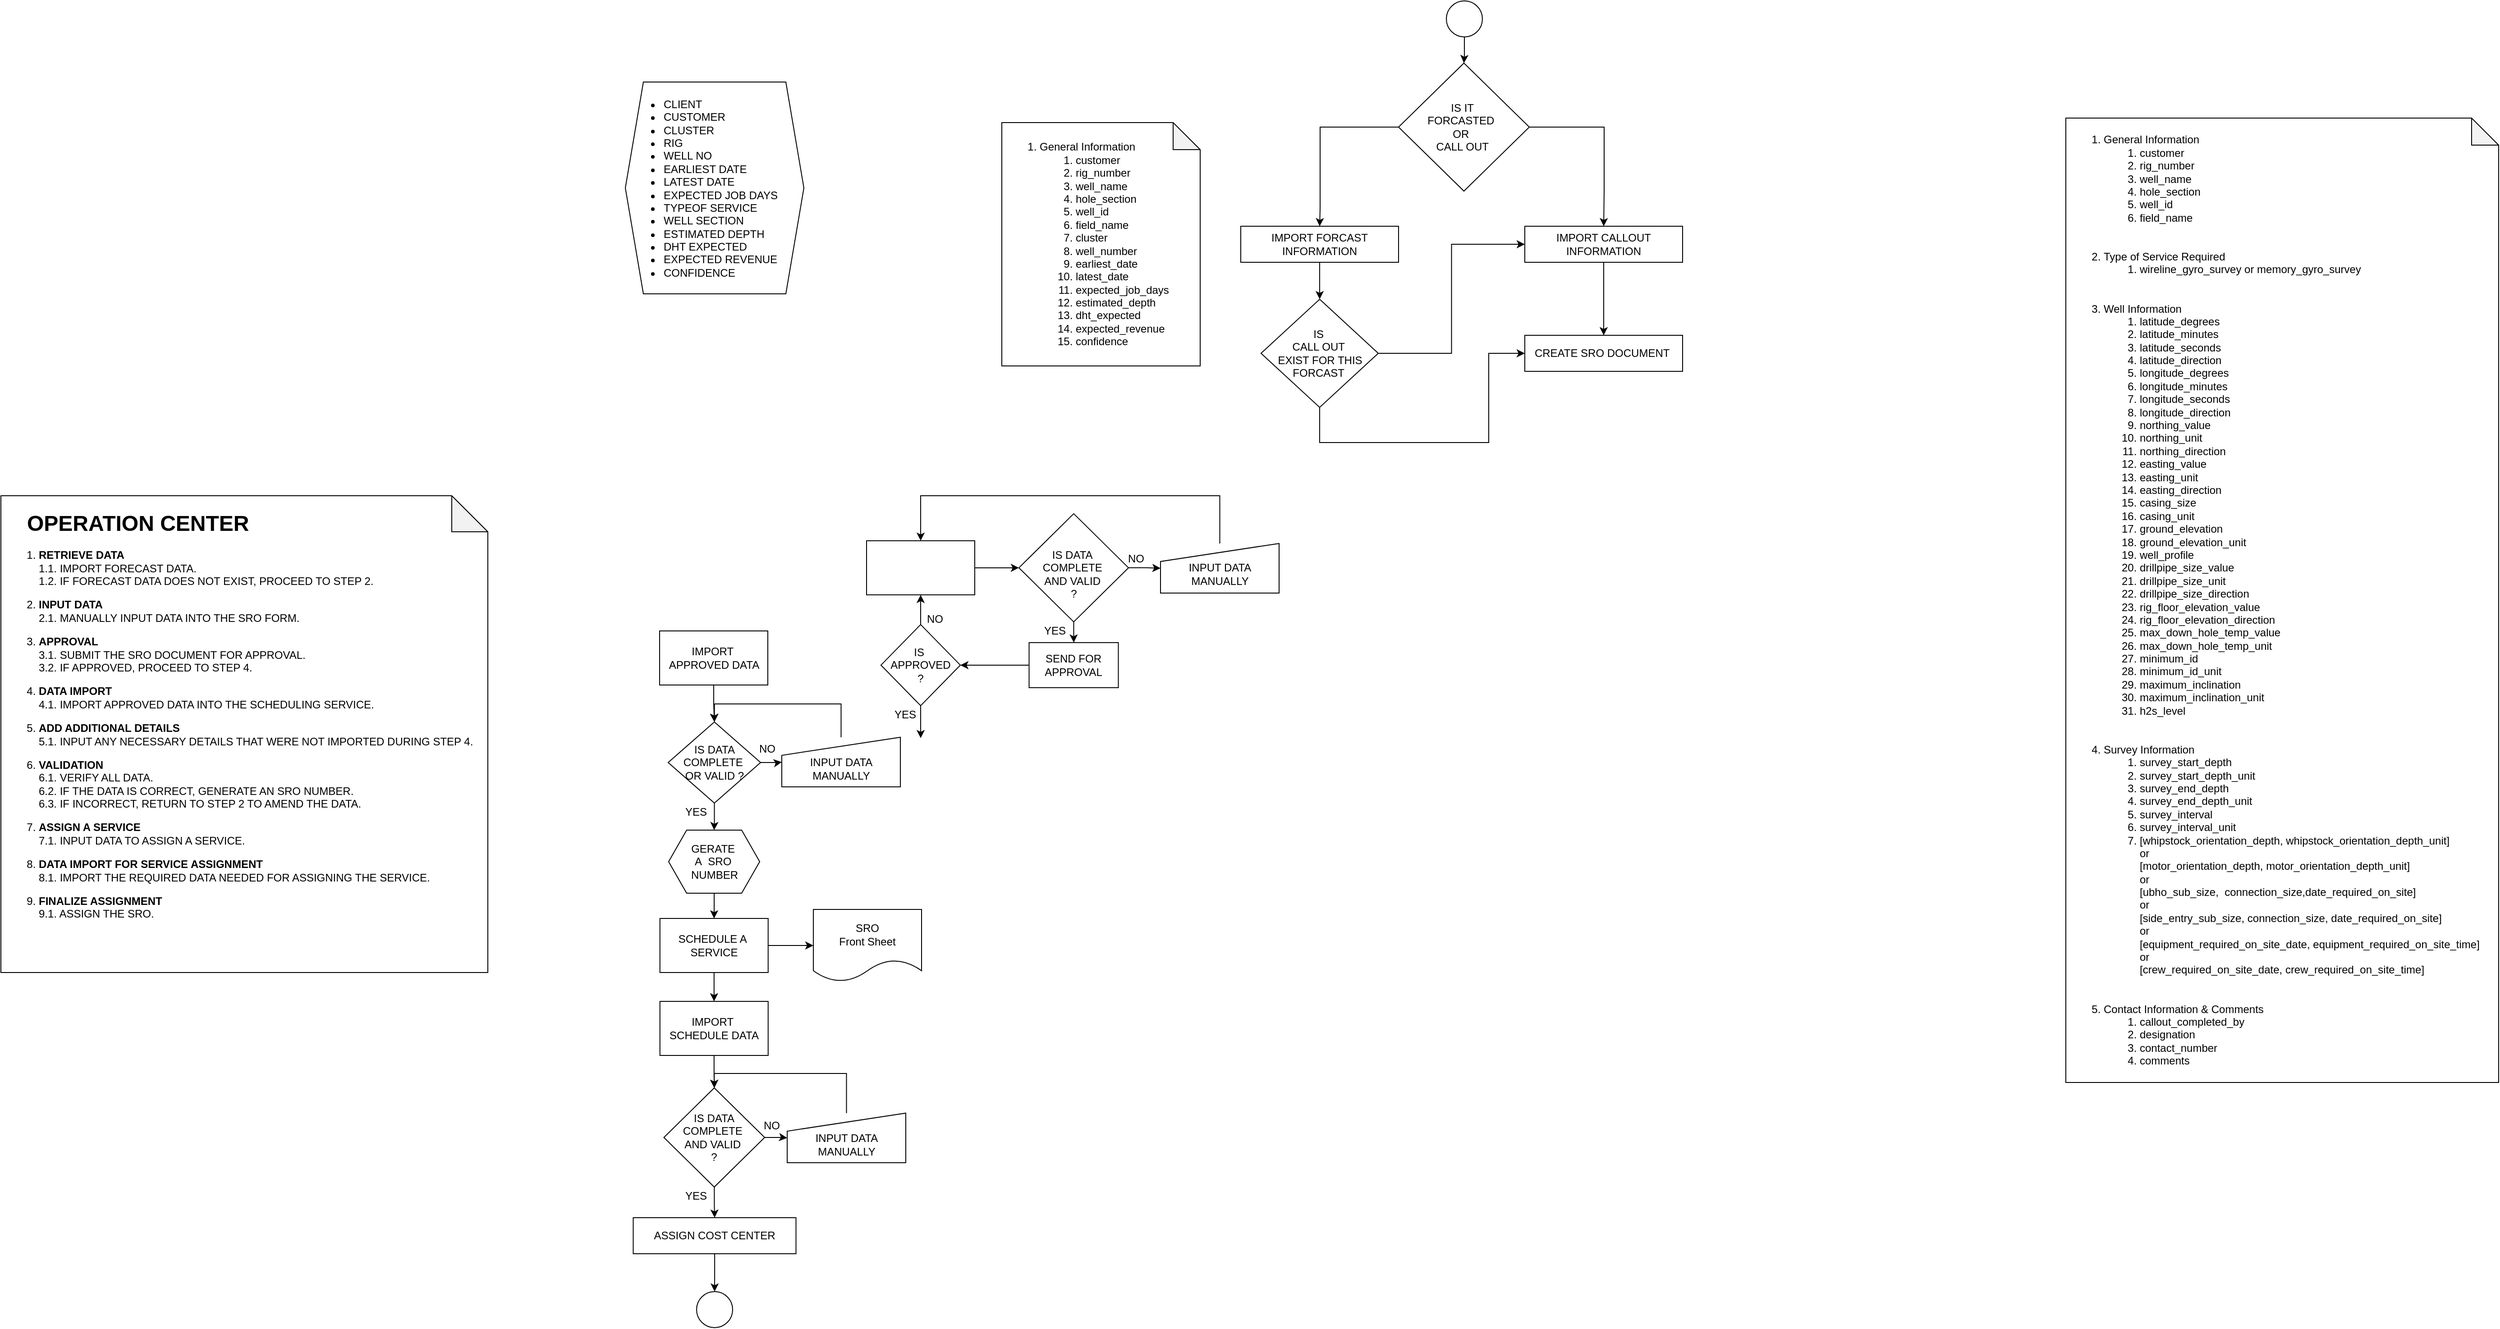 <mxfile version="26.0.2">
  <diagram name="Page-1" id="_dbiNvgFxBLvJ_iSfBZv">
    <mxGraphModel dx="-533" dy="60" grid="1" gridSize="10" guides="1" tooltips="1" connect="1" arrows="1" fold="1" page="1" pageScale="1" pageWidth="850" pageHeight="1100" math="0" shadow="0">
      <root>
        <mxCell id="0" />
        <mxCell id="1" parent="0" />
        <mxCell id="_S31PFsr-5n91dySAx23-71" value="" style="edgeStyle=orthogonalEdgeStyle;rounded=0;orthogonalLoop=1;jettySize=auto;html=1;" edge="1" parent="1" source="_S31PFsr-5n91dySAx23-7" target="_S31PFsr-5n91dySAx23-66">
          <mxGeometry relative="1" as="geometry" />
        </mxCell>
        <mxCell id="_S31PFsr-5n91dySAx23-7" value="IMPORT FORCAST INFORMATION" style="rounded=0;whiteSpace=wrap;html=1;gradientColor=default;gradientDirection=west;fillColor=none;" vertex="1" parent="1">
          <mxGeometry x="5015" y="2320" width="175" height="40" as="geometry" />
        </mxCell>
        <mxCell id="_S31PFsr-5n91dySAx23-8" value="" style="edgeStyle=orthogonalEdgeStyle;rounded=0;orthogonalLoop=1;jettySize=auto;html=1;" edge="1" parent="1" source="_S31PFsr-5n91dySAx23-9" target="_S31PFsr-5n91dySAx23-12">
          <mxGeometry relative="1" as="geometry" />
        </mxCell>
        <mxCell id="_S31PFsr-5n91dySAx23-9" value="" style="whiteSpace=wrap;html=1;fillColor=none;rounded=0;gradientColor=default;gradientDirection=west;" vertex="1" parent="1">
          <mxGeometry x="4600" y="2668.95" width="120" height="60" as="geometry" />
        </mxCell>
        <mxCell id="_S31PFsr-5n91dySAx23-10" value="" style="edgeStyle=orthogonalEdgeStyle;rounded=0;orthogonalLoop=1;jettySize=auto;html=1;" edge="1" parent="1" source="_S31PFsr-5n91dySAx23-12" target="_S31PFsr-5n91dySAx23-14">
          <mxGeometry relative="1" as="geometry" />
        </mxCell>
        <mxCell id="_S31PFsr-5n91dySAx23-11" value="" style="edgeStyle=orthogonalEdgeStyle;rounded=0;orthogonalLoop=1;jettySize=auto;html=1;" edge="1" parent="1" source="_S31PFsr-5n91dySAx23-12" target="_S31PFsr-5n91dySAx23-19">
          <mxGeometry relative="1" as="geometry" />
        </mxCell>
        <mxCell id="_S31PFsr-5n91dySAx23-12" value="&lt;div&gt;&lt;br&gt;&lt;/div&gt;IS DATA&amp;nbsp;&lt;div&gt;COMPLETE&amp;nbsp;&lt;div&gt;AND VALID&amp;nbsp;&lt;/div&gt;&lt;div&gt;?&lt;/div&gt;&lt;/div&gt;" style="rhombus;whiteSpace=wrap;html=1;fillColor=none;rounded=0;gradientColor=default;gradientDirection=west;" vertex="1" parent="1">
          <mxGeometry x="4769" y="2638.95" width="121.5" height="120" as="geometry" />
        </mxCell>
        <mxCell id="_S31PFsr-5n91dySAx23-13" style="edgeStyle=orthogonalEdgeStyle;rounded=0;orthogonalLoop=1;jettySize=auto;html=1;entryX=0.5;entryY=0;entryDx=0;entryDy=0;" edge="1" parent="1" source="_S31PFsr-5n91dySAx23-14" target="_S31PFsr-5n91dySAx23-9">
          <mxGeometry relative="1" as="geometry">
            <Array as="points">
              <mxPoint x="4991.5" y="2618.95" />
              <mxPoint x="4660.5" y="2618.95" />
            </Array>
          </mxGeometry>
        </mxCell>
        <mxCell id="_S31PFsr-5n91dySAx23-14" value="&lt;div&gt;&lt;br&gt;&lt;/div&gt;INPUT DATA MANUALLY" style="shape=manualInput;whiteSpace=wrap;html=1;size=20;" vertex="1" parent="1">
          <mxGeometry x="4926" y="2671.95" width="131.5" height="55" as="geometry" />
        </mxCell>
        <mxCell id="_S31PFsr-5n91dySAx23-15" value="" style="edgeStyle=orthogonalEdgeStyle;rounded=0;orthogonalLoop=1;jettySize=auto;html=1;" edge="1" parent="1" source="_S31PFsr-5n91dySAx23-17">
          <mxGeometry relative="1" as="geometry">
            <mxPoint x="4660.024" y="2887.95" as="targetPoint" />
          </mxGeometry>
        </mxCell>
        <mxCell id="_S31PFsr-5n91dySAx23-16" style="edgeStyle=orthogonalEdgeStyle;rounded=0;orthogonalLoop=1;jettySize=auto;html=1;entryX=0.5;entryY=1;entryDx=0;entryDy=0;" edge="1" parent="1" source="_S31PFsr-5n91dySAx23-17" target="_S31PFsr-5n91dySAx23-9">
          <mxGeometry relative="1" as="geometry" />
        </mxCell>
        <mxCell id="_S31PFsr-5n91dySAx23-17" value="IS&amp;nbsp;&lt;div&gt;APPROVED&lt;/div&gt;&lt;div&gt;?&lt;/div&gt;" style="rhombus;whiteSpace=wrap;html=1;" vertex="1" parent="1">
          <mxGeometry x="4616" y="2761.95" width="88" height="90" as="geometry" />
        </mxCell>
        <mxCell id="_S31PFsr-5n91dySAx23-18" value="" style="edgeStyle=orthogonalEdgeStyle;rounded=0;orthogonalLoop=1;jettySize=auto;html=1;" edge="1" parent="1" source="_S31PFsr-5n91dySAx23-19" target="_S31PFsr-5n91dySAx23-17">
          <mxGeometry relative="1" as="geometry" />
        </mxCell>
        <mxCell id="_S31PFsr-5n91dySAx23-19" value="SEND FOR APPROVAL" style="whiteSpace=wrap;html=1;fillColor=none;rounded=0;gradientColor=default;gradientDirection=west;" vertex="1" parent="1">
          <mxGeometry x="4780.25" y="2781.95" width="99" height="50" as="geometry" />
        </mxCell>
        <mxCell id="_S31PFsr-5n91dySAx23-20" value="" style="edgeStyle=orthogonalEdgeStyle;rounded=0;orthogonalLoop=1;jettySize=auto;html=1;" edge="1" parent="1" source="_S31PFsr-5n91dySAx23-21" target="_S31PFsr-5n91dySAx23-30">
          <mxGeometry relative="1" as="geometry" />
        </mxCell>
        <mxCell id="_S31PFsr-5n91dySAx23-21" value="IMPORT&amp;nbsp;&lt;div&gt;APPROVED DATA&lt;/div&gt;" style="whiteSpace=wrap;html=1;" vertex="1" parent="1">
          <mxGeometry x="4370.5" y="2769" width="120" height="60" as="geometry" />
        </mxCell>
        <mxCell id="_S31PFsr-5n91dySAx23-22" value="NO" style="text;html=1;align=center;verticalAlign=middle;whiteSpace=wrap;rounded=0;" vertex="1" parent="1">
          <mxGeometry x="4879.25" y="2678.95" width="40" height="20" as="geometry" />
        </mxCell>
        <mxCell id="_S31PFsr-5n91dySAx23-23" value="YES" style="text;html=1;align=center;verticalAlign=middle;whiteSpace=wrap;rounded=0;" vertex="1" parent="1">
          <mxGeometry x="4789" y="2758.95" width="40" height="20" as="geometry" />
        </mxCell>
        <mxCell id="_S31PFsr-5n91dySAx23-24" value="YES" style="text;html=1;align=center;verticalAlign=middle;whiteSpace=wrap;rounded=0;" vertex="1" parent="1">
          <mxGeometry x="4623" y="2851.95" width="40" height="20" as="geometry" />
        </mxCell>
        <mxCell id="_S31PFsr-5n91dySAx23-25" value="" style="edgeStyle=orthogonalEdgeStyle;rounded=0;orthogonalLoop=1;jettySize=auto;html=1;" edge="1" parent="1" source="_S31PFsr-5n91dySAx23-27" target="_S31PFsr-5n91dySAx23-38">
          <mxGeometry relative="1" as="geometry" />
        </mxCell>
        <mxCell id="_S31PFsr-5n91dySAx23-26" value="" style="edgeStyle=orthogonalEdgeStyle;rounded=0;orthogonalLoop=1;jettySize=auto;html=1;" edge="1" parent="1" source="_S31PFsr-5n91dySAx23-27" target="_S31PFsr-5n91dySAx23-53">
          <mxGeometry relative="1" as="geometry" />
        </mxCell>
        <mxCell id="_S31PFsr-5n91dySAx23-27" value="SCHEDULE A&amp;nbsp; SERVICE" style="whiteSpace=wrap;html=1;fillColor=none;rounded=0;gradientColor=default;gradientDirection=west;" vertex="1" parent="1">
          <mxGeometry x="4370.87" y="3088" width="120" height="60" as="geometry" />
        </mxCell>
        <mxCell id="_S31PFsr-5n91dySAx23-28" value="" style="edgeStyle=orthogonalEdgeStyle;rounded=0;orthogonalLoop=1;jettySize=auto;html=1;" edge="1" parent="1" source="_S31PFsr-5n91dySAx23-30" target="_S31PFsr-5n91dySAx23-32">
          <mxGeometry relative="1" as="geometry" />
        </mxCell>
        <mxCell id="_S31PFsr-5n91dySAx23-29" value="" style="edgeStyle=orthogonalEdgeStyle;rounded=0;orthogonalLoop=1;jettySize=auto;html=1;entryX=0.5;entryY=0;entryDx=0;entryDy=0;" edge="1" parent="1" source="_S31PFsr-5n91dySAx23-30" target="_S31PFsr-5n91dySAx23-36">
          <mxGeometry relative="1" as="geometry" />
        </mxCell>
        <mxCell id="_S31PFsr-5n91dySAx23-30" value="IS DATA COMPLETE&amp;nbsp;&lt;div&gt;OR VALID ?&lt;/div&gt;" style="rhombus;whiteSpace=wrap;html=1;fillColor=none;rounded=0;gradientColor=default;gradientDirection=west;" vertex="1" parent="1">
          <mxGeometry x="4380" y="2870" width="102.5" height="90" as="geometry" />
        </mxCell>
        <mxCell id="_S31PFsr-5n91dySAx23-31" style="edgeStyle=orthogonalEdgeStyle;rounded=0;orthogonalLoop=1;jettySize=auto;html=1;entryX=0.5;entryY=0;entryDx=0;entryDy=0;" edge="1" parent="1" source="_S31PFsr-5n91dySAx23-32" target="_S31PFsr-5n91dySAx23-30">
          <mxGeometry relative="1" as="geometry">
            <Array as="points">
              <mxPoint x="4572" y="2850" />
              <mxPoint x="4431" y="2850" />
            </Array>
          </mxGeometry>
        </mxCell>
        <mxCell id="_S31PFsr-5n91dySAx23-32" value="&lt;div&gt;&lt;br&gt;&lt;/div&gt;INPUT DATA MANUALLY" style="shape=manualInput;whiteSpace=wrap;html=1;size=20;" vertex="1" parent="1">
          <mxGeometry x="4506" y="2887" width="131.5" height="55" as="geometry" />
        </mxCell>
        <mxCell id="_S31PFsr-5n91dySAx23-33" value="YES" style="text;html=1;align=center;verticalAlign=middle;whiteSpace=wrap;rounded=0;" vertex="1" parent="1">
          <mxGeometry x="4390.5" y="2960" width="40" height="20" as="geometry" />
        </mxCell>
        <mxCell id="_S31PFsr-5n91dySAx23-34" value="NO" style="text;html=1;align=center;verticalAlign=middle;whiteSpace=wrap;rounded=0;" vertex="1" parent="1">
          <mxGeometry x="4469.5" y="2890" width="40" height="20" as="geometry" />
        </mxCell>
        <mxCell id="_S31PFsr-5n91dySAx23-35" value="" style="edgeStyle=orthogonalEdgeStyle;rounded=0;orthogonalLoop=1;jettySize=auto;html=1;" edge="1" parent="1" source="_S31PFsr-5n91dySAx23-36" target="_S31PFsr-5n91dySAx23-27">
          <mxGeometry relative="1" as="geometry" />
        </mxCell>
        <mxCell id="_S31PFsr-5n91dySAx23-36" value="GERATE&amp;nbsp;&lt;div&gt;A&amp;nbsp;&amp;nbsp;&lt;span style=&quot;background-color: transparent; color: light-dark(rgb(0, 0, 0), rgb(255, 255, 255));&quot;&gt;SRO&amp;nbsp;&lt;/span&gt;&lt;/div&gt;&lt;div&gt;&lt;span style=&quot;background-color: transparent; color: light-dark(rgb(0, 0, 0), rgb(255, 255, 255));&quot;&gt;NUMBER&lt;/span&gt;&lt;/div&gt;" style="shape=hexagon;perimeter=hexagonPerimeter2;whiteSpace=wrap;html=1;fixedSize=1;" vertex="1" parent="1">
          <mxGeometry x="4380.5" y="2990" width="101" height="70" as="geometry" />
        </mxCell>
        <mxCell id="_S31PFsr-5n91dySAx23-37" value="" style="edgeStyle=orthogonalEdgeStyle;rounded=0;orthogonalLoop=1;jettySize=auto;html=1;" edge="1" parent="1" source="_S31PFsr-5n91dySAx23-38" target="_S31PFsr-5n91dySAx23-41">
          <mxGeometry relative="1" as="geometry" />
        </mxCell>
        <mxCell id="_S31PFsr-5n91dySAx23-38" value="IMPORT&amp;nbsp;&lt;br&gt;&lt;div&gt;&lt;span style=&quot;background-color: transparent; color: light-dark(rgb(0, 0, 0), rgb(255, 255, 255));&quot;&gt;SCHEDULE&lt;/span&gt;&amp;nbsp;DATA&lt;/div&gt;" style="whiteSpace=wrap;html=1;" vertex="1" parent="1">
          <mxGeometry x="4370.87" y="3180" width="120" height="60" as="geometry" />
        </mxCell>
        <mxCell id="_S31PFsr-5n91dySAx23-39" value="" style="edgeStyle=orthogonalEdgeStyle;rounded=0;orthogonalLoop=1;jettySize=auto;html=1;" edge="1" parent="1" source="_S31PFsr-5n91dySAx23-41" target="_S31PFsr-5n91dySAx23-43">
          <mxGeometry relative="1" as="geometry" />
        </mxCell>
        <mxCell id="_S31PFsr-5n91dySAx23-40" value="" style="edgeStyle=orthogonalEdgeStyle;rounded=0;orthogonalLoop=1;jettySize=auto;html=1;" edge="1" parent="1" source="_S31PFsr-5n91dySAx23-41" target="_S31PFsr-5n91dySAx23-47">
          <mxGeometry relative="1" as="geometry" />
        </mxCell>
        <mxCell id="_S31PFsr-5n91dySAx23-41" value="IS DATA COMPLETE&amp;nbsp;&lt;div&gt;AND VALID&amp;nbsp;&lt;/div&gt;&lt;div&gt;?&lt;/div&gt;" style="rhombus;whiteSpace=wrap;html=1;fillColor=none;rounded=0;gradientColor=default;gradientDirection=west;" vertex="1" parent="1">
          <mxGeometry x="4375.25" y="3276" width="111.75" height="110" as="geometry" />
        </mxCell>
        <mxCell id="_S31PFsr-5n91dySAx23-42" style="edgeStyle=orthogonalEdgeStyle;rounded=0;orthogonalLoop=1;jettySize=auto;html=1;entryX=0.5;entryY=0;entryDx=0;entryDy=0;" edge="1" parent="1" source="_S31PFsr-5n91dySAx23-43" target="_S31PFsr-5n91dySAx23-41">
          <mxGeometry relative="1" as="geometry">
            <Array as="points">
              <mxPoint x="4578" y="3260" />
              <mxPoint x="4431" y="3260" />
            </Array>
          </mxGeometry>
        </mxCell>
        <mxCell id="_S31PFsr-5n91dySAx23-43" value="&lt;div&gt;&lt;br&gt;&lt;/div&gt;INPUT DATA MANUALLY" style="shape=manualInput;whiteSpace=wrap;html=1;size=20;" vertex="1" parent="1">
          <mxGeometry x="4512" y="3304" width="131.5" height="55" as="geometry" />
        </mxCell>
        <mxCell id="_S31PFsr-5n91dySAx23-44" value="YES" style="text;html=1;align=center;verticalAlign=middle;whiteSpace=wrap;rounded=0;" vertex="1" parent="1">
          <mxGeometry x="4390.5" y="3386" width="40" height="20" as="geometry" />
        </mxCell>
        <mxCell id="_S31PFsr-5n91dySAx23-45" value="NO" style="text;html=1;align=center;verticalAlign=middle;whiteSpace=wrap;rounded=0;" vertex="1" parent="1">
          <mxGeometry x="4475.25" y="3307.5" width="40" height="20" as="geometry" />
        </mxCell>
        <mxCell id="_S31PFsr-5n91dySAx23-46" value="" style="edgeStyle=orthogonalEdgeStyle;rounded=0;orthogonalLoop=1;jettySize=auto;html=1;" edge="1" parent="1" source="_S31PFsr-5n91dySAx23-47" target="_S31PFsr-5n91dySAx23-52">
          <mxGeometry relative="1" as="geometry" />
        </mxCell>
        <mxCell id="_S31PFsr-5n91dySAx23-47" value="ASSIGN COST CENTER" style="whiteSpace=wrap;html=1;fillColor=none;rounded=0;gradientColor=default;gradientDirection=west;" vertex="1" parent="1">
          <mxGeometry x="4341.25" y="3420" width="180.5" height="40" as="geometry" />
        </mxCell>
        <mxCell id="_S31PFsr-5n91dySAx23-48" value="NO" style="text;html=1;align=center;verticalAlign=middle;whiteSpace=wrap;rounded=0;" vertex="1" parent="1">
          <mxGeometry x="4656" y="2745.95" width="40" height="20" as="geometry" />
        </mxCell>
        <mxCell id="_S31PFsr-5n91dySAx23-49" value="" style="group" vertex="1" connectable="0" parent="1">
          <mxGeometry x="3640" y="2619" width="540" height="529" as="geometry" />
        </mxCell>
        <mxCell id="_S31PFsr-5n91dySAx23-50" value="&lt;ol&gt;&lt;li&gt;&lt;div style=&quot;background-color: transparent; color: light-dark(rgb(0, 0, 0), rgb(255, 255, 255)); display: inline !important;&quot;&gt;&lt;span style=&quot;background-color: transparent; color: light-dark(rgb(0, 0, 0), rgb(255, 255, 255));&quot;&gt;&lt;b&gt;RETRIEVE DATA&lt;br&gt;&lt;/b&gt;&lt;/span&gt;&lt;/div&gt;1.1. IMPORT FORECAST DATA.&lt;br&gt;&lt;span style=&quot;background-color: transparent; color: light-dark(rgb(0, 0, 0), rgb(255, 255, 255));&quot;&gt;1.2. IF FORECAST DATA DOES NOT EXIST, PROCEED TO STEP 2.&lt;/span&gt;&lt;/li&gt;&lt;li&gt;&lt;p&gt;&lt;/p&gt;&lt;div style=&quot;&quot;&gt;&lt;strong style=&quot;background-color: transparent; color: light-dark(rgb(0, 0, 0), rgb(255, 255, 255));&quot;&gt;INPUT DATA&lt;/strong&gt;&lt;/div&gt;&lt;div style=&quot;&quot;&gt;&lt;span style=&quot;background-color: transparent; color: light-dark(rgb(0, 0, 0), rgb(255, 255, 255));&quot;&gt;2.1. MANUALLY INPUT DATA INTO THE SRO FORM.&lt;/span&gt;&lt;/div&gt;&lt;p&gt;&lt;/p&gt;&lt;/li&gt;&lt;li&gt;&lt;p&gt;&lt;/p&gt;&lt;div style=&quot;&quot;&gt;&lt;strong style=&quot;background-color: transparent; color: light-dark(rgb(0, 0, 0), rgb(255, 255, 255));&quot;&gt;APPROVAL&lt;/strong&gt;&lt;/div&gt;&lt;div style=&quot;&quot;&gt;&lt;span style=&quot;background-color: transparent; color: light-dark(rgb(0, 0, 0), rgb(255, 255, 255));&quot;&gt;3.1. SUBMIT THE SRO DOCUMENT FOR APPROVAL.&lt;/span&gt;&lt;/div&gt;&lt;div style=&quot;&quot;&gt;&lt;span style=&quot;background-color: transparent; color: light-dark(rgb(0, 0, 0), rgb(255, 255, 255));&quot;&gt;3.2. IF APPROVED, PROCEED TO STEP 4.&lt;/span&gt;&lt;/div&gt;&lt;p&gt;&lt;/p&gt;&lt;/li&gt;&lt;li&gt;&lt;p&gt;&lt;/p&gt;&lt;div style=&quot;&quot;&gt;&lt;strong style=&quot;background-color: transparent; color: light-dark(rgb(0, 0, 0), rgb(255, 255, 255));&quot;&gt;DATA IMPORT&lt;/strong&gt;&lt;/div&gt;&lt;div style=&quot;&quot;&gt;&lt;span style=&quot;background-color: transparent; color: light-dark(rgb(0, 0, 0), rgb(255, 255, 255));&quot;&gt;4.1. IMPORT APPROVED DATA INTO THE SCHEDULING SERVICE.&lt;/span&gt;&lt;/div&gt;&lt;p&gt;&lt;/p&gt;&lt;/li&gt;&lt;li&gt;&lt;p&gt;&lt;/p&gt;&lt;div style=&quot;&quot;&gt;&lt;strong style=&quot;background-color: transparent; color: light-dark(rgb(0, 0, 0), rgb(255, 255, 255));&quot;&gt;ADD ADDITIONAL DETAILS&lt;/strong&gt;&lt;/div&gt;&lt;div style=&quot;&quot;&gt;&lt;span style=&quot;background-color: transparent; color: light-dark(rgb(0, 0, 0), rgb(255, 255, 255));&quot;&gt;5.1. INPUT ANY NECESSARY DETAILS THAT WERE NOT IMPORTED DURING STEP 4.&lt;/span&gt;&lt;/div&gt;&lt;p&gt;&lt;/p&gt;&lt;/li&gt;&lt;li&gt;&lt;p&gt;&lt;/p&gt;&lt;div style=&quot;&quot;&gt;&lt;strong style=&quot;background-color: transparent; color: light-dark(rgb(0, 0, 0), rgb(255, 255, 255));&quot;&gt;VALIDATION&lt;/strong&gt;&lt;/div&gt;&lt;div style=&quot;&quot;&gt;&lt;span style=&quot;background-color: transparent; color: light-dark(rgb(0, 0, 0), rgb(255, 255, 255));&quot;&gt;6.1. VERIFY ALL DATA.&lt;/span&gt;&lt;/div&gt;&lt;div style=&quot;&quot;&gt;&lt;span style=&quot;background-color: transparent; color: light-dark(rgb(0, 0, 0), rgb(255, 255, 255));&quot;&gt;6.2. IF THE DATA IS CORRECT, GENERATE AN SRO NUMBER.&lt;/span&gt;&lt;/div&gt;&lt;div style=&quot;&quot;&gt;&lt;span style=&quot;background-color: transparent; color: light-dark(rgb(0, 0, 0), rgb(255, 255, 255));&quot;&gt;6.3. IF INCORRECT, RETURN TO STEP 2 TO AMEND THE DATA.&lt;/span&gt;&lt;/div&gt;&lt;p&gt;&lt;/p&gt;&lt;/li&gt;&lt;li&gt;&lt;p&gt;&lt;/p&gt;&lt;div style=&quot;&quot;&gt;&lt;strong style=&quot;background-color: transparent; color: light-dark(rgb(0, 0, 0), rgb(255, 255, 255));&quot;&gt;ASSIGN A SERVICE&lt;/strong&gt;&lt;/div&gt;&lt;div style=&quot;&quot;&gt;&lt;span style=&quot;background-color: transparent; color: light-dark(rgb(0, 0, 0), rgb(255, 255, 255));&quot;&gt;7.1. INPUT DATA TO ASSIGN A SERVICE.&lt;/span&gt;&lt;/div&gt;&lt;p&gt;&lt;/p&gt;&lt;/li&gt;&lt;li&gt;&lt;p&gt;&lt;/p&gt;&lt;div style=&quot;&quot;&gt;&lt;strong style=&quot;background-color: transparent; color: light-dark(rgb(0, 0, 0), rgb(255, 255, 255));&quot;&gt;DATA IMPORT FOR SERVICE ASSIGNMENT&lt;/strong&gt;&lt;/div&gt;&lt;div style=&quot;&quot;&gt;&lt;span style=&quot;background-color: transparent; color: light-dark(rgb(0, 0, 0), rgb(255, 255, 255));&quot;&gt;8.1. IMPORT THE REQUIRED DATA NEEDED FOR ASSIGNING THE SERVICE.&lt;/span&gt;&lt;/div&gt;&lt;p&gt;&lt;/p&gt;&lt;/li&gt;&lt;li&gt;&lt;p&gt;&lt;/p&gt;&lt;div style=&quot;&quot;&gt;&lt;strong style=&quot;background-color: transparent; color: light-dark(rgb(0, 0, 0), rgb(255, 255, 255));&quot;&gt;FINALIZE ASSIGNMENT&lt;/strong&gt;&lt;/div&gt;&lt;div style=&quot;&quot;&gt;&lt;span style=&quot;background-color: transparent; color: light-dark(rgb(0, 0, 0), rgb(255, 255, 255));&quot;&gt;9.1. ASSIGN THE SRO.&lt;/span&gt;&lt;/div&gt;&lt;p&gt;&lt;/p&gt;&lt;/li&gt;&lt;/ol&gt;" style="shape=note;whiteSpace=wrap;html=1;backgroundOutline=1;darkOpacity=0.05;size=40;align=left;" vertex="1" parent="_S31PFsr-5n91dySAx23-49">
          <mxGeometry width="540" height="529" as="geometry" />
        </mxCell>
        <mxCell id="_S31PFsr-5n91dySAx23-51" value="&lt;h1 style=&quot;margin-top: 0px;&quot;&gt;OPERATION CENTER&lt;/h1&gt;" style="text;html=1;whiteSpace=wrap;overflow=hidden;rounded=0;" vertex="1" parent="_S31PFsr-5n91dySAx23-49">
          <mxGeometry x="26.5" y="10" width="279.5" height="40" as="geometry" />
        </mxCell>
        <mxCell id="_S31PFsr-5n91dySAx23-52" value="" style="ellipse;whiteSpace=wrap;html=1;aspect=fixed;" vertex="1" parent="1">
          <mxGeometry x="4411.5" y="3502" width="40" height="40" as="geometry" />
        </mxCell>
        <mxCell id="_S31PFsr-5n91dySAx23-53" value="&lt;div&gt;SRO&lt;/div&gt;&lt;div&gt;Front Sheet&lt;/div&gt;" style="shape=document;whiteSpace=wrap;html=1;boundedLbl=1;" vertex="1" parent="1">
          <mxGeometry x="4541" y="3078" width="120" height="80" as="geometry" />
        </mxCell>
        <mxCell id="_S31PFsr-5n91dySAx23-54" value="&lt;ul&gt;&lt;li&gt;CLIENT&lt;/li&gt;&lt;li&gt;CUSTOMER&lt;/li&gt;&lt;li&gt;CLUSTER&lt;/li&gt;&lt;li&gt;RIG&lt;/li&gt;&lt;li&gt;WELL NO&lt;/li&gt;&lt;li&gt;EARLIEST DATE&lt;/li&gt;&lt;li&gt;LATEST DATE&lt;/li&gt;&lt;li&gt;EXPECTED JOB DAYS&lt;/li&gt;&lt;li&gt;TYPEOF SERVICE&lt;/li&gt;&lt;li&gt;WELL SECTION&lt;/li&gt;&lt;li&gt;ESTIMATED DEPTH&lt;/li&gt;&lt;li&gt;DHT EXPECTED&lt;/li&gt;&lt;li&gt;EXPECTED REVENUE&lt;/li&gt;&lt;li&gt;CONFIDENCE&lt;/li&gt;&lt;/ul&gt;" style="shape=hexagon;perimeter=hexagonPerimeter2;whiteSpace=wrap;html=1;fixedSize=1;align=left;" vertex="1" parent="1">
          <mxGeometry x="4332.5" y="2160" width="198" height="235" as="geometry" />
        </mxCell>
        <mxCell id="_S31PFsr-5n91dySAx23-64" value="" style="edgeStyle=orthogonalEdgeStyle;rounded=0;orthogonalLoop=1;jettySize=auto;html=1;" edge="1" parent="1" source="_S31PFsr-5n91dySAx23-61" target="_S31PFsr-5n91dySAx23-63">
          <mxGeometry relative="1" as="geometry" />
        </mxCell>
        <mxCell id="_S31PFsr-5n91dySAx23-61" value="" style="ellipse;whiteSpace=wrap;html=1;aspect=fixed;" vertex="1" parent="1">
          <mxGeometry x="5243" y="2070" width="40" height="40" as="geometry" />
        </mxCell>
        <mxCell id="_S31PFsr-5n91dySAx23-69" style="edgeStyle=orthogonalEdgeStyle;rounded=0;orthogonalLoop=1;jettySize=auto;html=1;entryX=0.5;entryY=0;entryDx=0;entryDy=0;" edge="1" parent="1" source="_S31PFsr-5n91dySAx23-63" target="_S31PFsr-5n91dySAx23-7">
          <mxGeometry relative="1" as="geometry">
            <Array as="points">
              <mxPoint x="5103" y="2210" />
              <mxPoint x="5103" y="2300" />
            </Array>
          </mxGeometry>
        </mxCell>
        <mxCell id="_S31PFsr-5n91dySAx23-70" style="edgeStyle=orthogonalEdgeStyle;rounded=0;orthogonalLoop=1;jettySize=auto;html=1;entryX=0.5;entryY=0;entryDx=0;entryDy=0;" edge="1" parent="1" source="_S31PFsr-5n91dySAx23-63" target="_S31PFsr-5n91dySAx23-65">
          <mxGeometry relative="1" as="geometry">
            <Array as="points">
              <mxPoint x="5418" y="2210" />
              <mxPoint x="5418" y="2280" />
            </Array>
          </mxGeometry>
        </mxCell>
        <mxCell id="_S31PFsr-5n91dySAx23-63" value="IS IT&amp;nbsp;&lt;div&gt;FORCASTED&amp;nbsp;&lt;span style=&quot;background-color: transparent; color: light-dark(rgb(0, 0, 0), rgb(255, 255, 255));&quot;&gt;&amp;nbsp;&lt;/span&gt;&lt;/div&gt;&lt;div&gt;OR&amp;nbsp;&lt;span style=&quot;background-color: transparent; color: light-dark(rgb(0, 0, 0), rgb(255, 255, 255));&quot;&gt;&amp;nbsp;&lt;/span&gt;&lt;/div&gt;&lt;div&gt;CALL OUT&amp;nbsp;&lt;/div&gt;" style="rhombus;whiteSpace=wrap;html=1;" vertex="1" parent="1">
          <mxGeometry x="5190" y="2139" width="145" height="142" as="geometry" />
        </mxCell>
        <mxCell id="_S31PFsr-5n91dySAx23-74" value="" style="edgeStyle=orthogonalEdgeStyle;rounded=0;orthogonalLoop=1;jettySize=auto;html=1;" edge="1" parent="1" source="_S31PFsr-5n91dySAx23-65" target="_S31PFsr-5n91dySAx23-73">
          <mxGeometry relative="1" as="geometry" />
        </mxCell>
        <mxCell id="_S31PFsr-5n91dySAx23-65" value="IMPORT CALLOUT INFORMATION" style="rounded=0;whiteSpace=wrap;html=1;gradientColor=default;gradientDirection=west;fillColor=none;" vertex="1" parent="1">
          <mxGeometry x="5330" y="2320" width="175" height="40" as="geometry" />
        </mxCell>
        <mxCell id="_S31PFsr-5n91dySAx23-72" style="edgeStyle=orthogonalEdgeStyle;rounded=0;orthogonalLoop=1;jettySize=auto;html=1;entryX=0;entryY=0.5;entryDx=0;entryDy=0;" edge="1" parent="1" source="_S31PFsr-5n91dySAx23-66" target="_S31PFsr-5n91dySAx23-65">
          <mxGeometry relative="1" as="geometry" />
        </mxCell>
        <mxCell id="_S31PFsr-5n91dySAx23-75" style="edgeStyle=orthogonalEdgeStyle;rounded=0;orthogonalLoop=1;jettySize=auto;html=1;entryX=0;entryY=0.5;entryDx=0;entryDy=0;" edge="1" parent="1" source="_S31PFsr-5n91dySAx23-66" target="_S31PFsr-5n91dySAx23-73">
          <mxGeometry relative="1" as="geometry">
            <Array as="points">
              <mxPoint x="5103" y="2560" />
              <mxPoint x="5290" y="2560" />
              <mxPoint x="5290" y="2461" />
            </Array>
          </mxGeometry>
        </mxCell>
        <mxCell id="_S31PFsr-5n91dySAx23-66" value="IS&amp;nbsp;&lt;div&gt;CALL OUT&amp;nbsp;&lt;/div&gt;&lt;div&gt;EXIST FOR THIS FORCAST&amp;nbsp;&lt;/div&gt;" style="rhombus;whiteSpace=wrap;html=1;" vertex="1" parent="1">
          <mxGeometry x="5037.5" y="2401" width="130" height="120" as="geometry" />
        </mxCell>
        <mxCell id="_S31PFsr-5n91dySAx23-73" value="CREATE SRO DOCUMENT&amp;nbsp;" style="rounded=0;whiteSpace=wrap;html=1;gradientColor=default;gradientDirection=west;fillColor=none;" vertex="1" parent="1">
          <mxGeometry x="5330" y="2441" width="175" height="40" as="geometry" />
        </mxCell>
        <mxCell id="_S31PFsr-5n91dySAx23-78" value="&lt;ol&gt;&lt;li&gt;&lt;span style=&quot;background-color: transparent; color: light-dark(rgb(0, 0, 0), rgb(255, 255, 255));&quot;&gt;General Information&lt;/span&gt;&lt;/li&gt;&lt;ol&gt;&lt;li&gt;&lt;span style=&quot;background-color: transparent; color: light-dark(rgb(0, 0, 0), rgb(255, 255, 255));&quot;&gt;customer&amp;nbsp;&amp;nbsp;&lt;/span&gt;&lt;/li&gt;&lt;li&gt;&lt;span style=&quot;background-color: transparent; color: light-dark(rgb(0, 0, 0), rgb(255, 255, 255));&quot;&gt;rig_number&amp;nbsp;&amp;nbsp;&lt;/span&gt;&lt;/li&gt;&lt;li&gt;&lt;span style=&quot;background-color: transparent; color: light-dark(rgb(0, 0, 0), rgb(255, 255, 255));&quot;&gt;well_name&amp;nbsp;&amp;nbsp;&lt;/span&gt;&lt;/li&gt;&lt;li&gt;&lt;span style=&quot;background-color: transparent; color: light-dark(rgb(0, 0, 0), rgb(255, 255, 255));&quot;&gt;hole_section&amp;nbsp;&amp;nbsp;&lt;/span&gt;&lt;/li&gt;&lt;li&gt;&lt;span style=&quot;background-color: transparent; color: light-dark(rgb(0, 0, 0), rgb(255, 255, 255));&quot;&gt;well_id&amp;nbsp;&amp;nbsp;&lt;/span&gt;&lt;/li&gt;&lt;li&gt;&lt;span style=&quot;background-color: transparent; color: light-dark(rgb(0, 0, 0), rgb(255, 255, 255));&quot;&gt;field_name&lt;br&gt;&lt;br&gt;&lt;br&gt;&lt;/span&gt;&lt;/li&gt;&lt;/ol&gt;&lt;li&gt;&lt;span style=&quot;background-color: transparent; color: light-dark(rgb(0, 0, 0), rgb(255, 255, 255));&quot;&gt;Type of Service Required&lt;/span&gt;&lt;/li&gt;&lt;ol&gt;&lt;li&gt;&lt;span style=&quot;background-color: transparent; color: light-dark(rgb(0, 0, 0), rgb(255, 255, 255));&quot;&gt;wireline_gyro_survey or memory_gyro_survey&lt;br&gt;&lt;br&gt;&lt;br&gt;&lt;/span&gt;&lt;/li&gt;&lt;/ol&gt;&lt;li&gt;&lt;span style=&quot;background-color: transparent; color: light-dark(rgb(0, 0, 0), rgb(255, 255, 255));&quot;&gt;Well Information&lt;/span&gt;&lt;/li&gt;&lt;ol&gt;&lt;li&gt;&lt;span style=&quot;background-color: transparent; color: light-dark(rgb(0, 0, 0), rgb(255, 255, 255));&quot;&gt;latitude_degrees&amp;nbsp;&amp;nbsp;&lt;/span&gt;&lt;/li&gt;&lt;li&gt;&lt;span style=&quot;background-color: transparent; color: light-dark(rgb(0, 0, 0), rgb(255, 255, 255));&quot;&gt;latitude_minutes&amp;nbsp;&amp;nbsp;&lt;/span&gt;&lt;/li&gt;&lt;li&gt;&lt;span style=&quot;background-color: transparent; color: light-dark(rgb(0, 0, 0), rgb(255, 255, 255));&quot;&gt;latitude_seconds&amp;nbsp;&amp;nbsp;&lt;/span&gt;&lt;/li&gt;&lt;li&gt;&lt;span style=&quot;background-color: transparent; color: light-dark(rgb(0, 0, 0), rgb(255, 255, 255));&quot;&gt;latitude_direction&amp;nbsp;&lt;/span&gt;&lt;/li&gt;&lt;li&gt;&lt;span style=&quot;background-color: transparent; color: light-dark(rgb(0, 0, 0), rgb(255, 255, 255));&quot;&gt;longitude_degrees&amp;nbsp;&amp;nbsp;&lt;/span&gt;&lt;/li&gt;&lt;li&gt;&lt;span style=&quot;background-color: transparent; color: light-dark(rgb(0, 0, 0), rgb(255, 255, 255));&quot;&gt;longitude_minutes&amp;nbsp;&amp;nbsp;&lt;/span&gt;&lt;/li&gt;&lt;li&gt;&lt;span style=&quot;background-color: transparent; color: light-dark(rgb(0, 0, 0), rgb(255, 255, 255));&quot;&gt;longitude_seconds&amp;nbsp;&amp;nbsp;&lt;/span&gt;&lt;/li&gt;&lt;li&gt;&lt;span style=&quot;background-color: transparent; color: light-dark(rgb(0, 0, 0), rgb(255, 255, 255));&quot;&gt;longitude_direction&lt;/span&gt;&lt;/li&gt;&lt;li&gt;&lt;span style=&quot;background-color: transparent; color: light-dark(rgb(0, 0, 0), rgb(255, 255, 255));&quot;&gt;northing_value&amp;nbsp;&amp;nbsp;&lt;/span&gt;&lt;/li&gt;&lt;li&gt;&lt;span style=&quot;background-color: transparent; color: light-dark(rgb(0, 0, 0), rgb(255, 255, 255));&quot;&gt;northing_unit&amp;nbsp;&amp;nbsp;&lt;/span&gt;&lt;/li&gt;&lt;li&gt;&lt;span style=&quot;background-color: transparent; color: light-dark(rgb(0, 0, 0), rgb(255, 255, 255));&quot;&gt;northing_direction&amp;nbsp;&lt;/span&gt;&lt;/li&gt;&lt;li&gt;&lt;span style=&quot;background-color: transparent; color: light-dark(rgb(0, 0, 0), rgb(255, 255, 255));&quot;&gt;easting_value&amp;nbsp;&amp;nbsp;&lt;/span&gt;&lt;/li&gt;&lt;li&gt;&lt;span style=&quot;background-color: transparent; color: light-dark(rgb(0, 0, 0), rgb(255, 255, 255));&quot;&gt;easting_unit&amp;nbsp;&amp;nbsp;&lt;/span&gt;&lt;/li&gt;&lt;li&gt;&lt;span style=&quot;background-color: transparent; color: light-dark(rgb(0, 0, 0), rgb(255, 255, 255));&quot;&gt;easting_direction&amp;nbsp;&amp;nbsp;&lt;/span&gt;&lt;/li&gt;&lt;li&gt;&lt;span style=&quot;background-color: transparent; color: light-dark(rgb(0, 0, 0), rgb(255, 255, 255));&quot;&gt;casing_size&amp;nbsp;&amp;nbsp;&lt;/span&gt;&lt;/li&gt;&lt;li&gt;&lt;span style=&quot;background-color: transparent; color: light-dark(rgb(0, 0, 0), rgb(255, 255, 255));&quot;&gt;casing_unit&lt;/span&gt;&lt;/li&gt;&lt;li&gt;&lt;span style=&quot;background-color: transparent; color: light-dark(rgb(0, 0, 0), rgb(255, 255, 255));&quot;&gt;ground_elevation&amp;nbsp;&amp;nbsp;&lt;/span&gt;&lt;/li&gt;&lt;li&gt;&lt;span style=&quot;background-color: transparent; color: light-dark(rgb(0, 0, 0), rgb(255, 255, 255));&quot;&gt;ground_elevation_unit&amp;nbsp;&amp;nbsp;&lt;/span&gt;&lt;/li&gt;&lt;li&gt;&lt;span style=&quot;background-color: transparent; color: light-dark(rgb(0, 0, 0), rgb(255, 255, 255));&quot;&gt;well_profile&amp;nbsp;&amp;nbsp;&lt;/span&gt;&lt;/li&gt;&lt;li&gt;&lt;span style=&quot;background-color: transparent; color: light-dark(rgb(0, 0, 0), rgb(255, 255, 255));&quot;&gt;drillpipe_size_value&amp;nbsp;&amp;nbsp;&lt;/span&gt;&lt;/li&gt;&lt;li&gt;&lt;span style=&quot;background-color: transparent; color: light-dark(rgb(0, 0, 0), rgb(255, 255, 255));&quot;&gt;drillpipe_size_unit&amp;nbsp;&amp;nbsp;&lt;/span&gt;&lt;/li&gt;&lt;li&gt;&lt;span style=&quot;background-color: transparent; color: light-dark(rgb(0, 0, 0), rgb(255, 255, 255));&quot;&gt;drillpipe_size_direction&amp;nbsp;&amp;nbsp;&lt;/span&gt;&lt;/li&gt;&lt;li&gt;&lt;span style=&quot;background-color: transparent; color: light-dark(rgb(0, 0, 0), rgb(255, 255, 255));&quot;&gt;rig_floor_elevation_value&amp;nbsp;&amp;nbsp;&lt;/span&gt;&lt;/li&gt;&lt;li&gt;&lt;span style=&quot;background-color: transparent; color: light-dark(rgb(0, 0, 0), rgb(255, 255, 255));&quot;&gt;rig_floor_elevation_direction&amp;nbsp;&amp;nbsp;&lt;/span&gt;&lt;/li&gt;&lt;li&gt;&lt;span style=&quot;background-color: transparent; color: light-dark(rgb(0, 0, 0), rgb(255, 255, 255));&quot;&gt;max_down_hole_temp_value&amp;nbsp;&amp;nbsp;&lt;/span&gt;&lt;/li&gt;&lt;li&gt;&lt;span style=&quot;background-color: transparent; color: light-dark(rgb(0, 0, 0), rgb(255, 255, 255));&quot;&gt;max_down_hole_temp_unit&amp;nbsp;&amp;nbsp;&lt;/span&gt;&amp;nbsp;&lt;/li&gt;&lt;li&gt;&lt;span style=&quot;background-color: transparent; color: light-dark(rgb(0, 0, 0), rgb(255, 255, 255));&quot;&gt;minimum_id&amp;nbsp;&amp;nbsp;&lt;/span&gt;&lt;/li&gt;&lt;li&gt;&lt;span style=&quot;background-color: transparent; color: light-dark(rgb(0, 0, 0), rgb(255, 255, 255));&quot;&gt;minimum_id_unit&amp;nbsp;&amp;nbsp;&lt;/span&gt;&lt;/li&gt;&lt;li&gt;&lt;span style=&quot;background-color: transparent; color: light-dark(rgb(0, 0, 0), rgb(255, 255, 255));&quot;&gt;maximum_inclination&amp;nbsp;&amp;nbsp;&lt;/span&gt;&lt;/li&gt;&lt;li&gt;&lt;span style=&quot;background-color: transparent; color: light-dark(rgb(0, 0, 0), rgb(255, 255, 255));&quot;&gt;maximum_inclination_unit&amp;nbsp;&amp;nbsp;&lt;/span&gt;&lt;/li&gt;&lt;li&gt;&lt;span style=&quot;background-color: transparent; color: light-dark(rgb(0, 0, 0), rgb(255, 255, 255));&quot;&gt;h2s_level&lt;br&gt;&lt;br&gt;&lt;br&gt;&lt;/span&gt;&lt;/li&gt;&lt;/ol&gt;&lt;li&gt;&lt;span style=&quot;background-color: transparent; color: light-dark(rgb(0, 0, 0), rgb(255, 255, 255));&quot;&gt;Survey Information&lt;/span&gt;&lt;/li&gt;&lt;ol&gt;&lt;li&gt;&lt;span style=&quot;background-color: transparent; color: light-dark(rgb(0, 0, 0), rgb(255, 255, 255));&quot;&gt;survey_start_depth&amp;nbsp;&amp;nbsp;&lt;/span&gt;&lt;/li&gt;&lt;li&gt;&lt;span style=&quot;background-color: transparent; color: light-dark(rgb(0, 0, 0), rgb(255, 255, 255));&quot;&gt;survey_start_depth_unit&amp;nbsp;&amp;nbsp;&lt;/span&gt;&lt;/li&gt;&lt;li&gt;&lt;span style=&quot;background-color: transparent; color: light-dark(rgb(0, 0, 0), rgb(255, 255, 255));&quot;&gt;survey_end_depth&amp;nbsp;&amp;nbsp;&lt;/span&gt;&lt;/li&gt;&lt;li&gt;&lt;span style=&quot;background-color: transparent; color: light-dark(rgb(0, 0, 0), rgb(255, 255, 255));&quot;&gt;survey_end_depth_unit&amp;nbsp;&amp;nbsp;&lt;/span&gt;&lt;/li&gt;&lt;li&gt;&lt;span style=&quot;background-color: transparent; color: light-dark(rgb(0, 0, 0), rgb(255, 255, 255));&quot;&gt;survey_interval&amp;nbsp;&amp;nbsp;&lt;/span&gt;&lt;/li&gt;&lt;li&gt;&lt;span style=&quot;background-color: transparent; color: light-dark(rgb(0, 0, 0), rgb(255, 255, 255));&quot;&gt;survey_interval_unit&amp;nbsp;&amp;nbsp;&lt;/span&gt;&lt;/li&gt;&lt;li&gt;&lt;span style=&quot;background-color: transparent; color: light-dark(rgb(0, 0, 0), rgb(255, 255, 255));&quot;&gt;[whipstock_orientation_depth,&amp;nbsp;&lt;/span&gt;whipstock_orientation_depth_unit] &lt;br&gt;or &lt;br&gt;[motor_orientation_depth,&amp;nbsp;&lt;span style=&quot;background-color: transparent; color: light-dark(rgb(0, 0, 0), rgb(255, 255, 255));&quot;&gt;motor_orientation_depth_unit]&amp;nbsp;&lt;br&gt;&lt;/span&gt;or &lt;br&gt;[ubho_sub_size,&amp;nbsp;&amp;nbsp;&lt;span style=&quot;background-color: transparent; color: light-dark(rgb(0, 0, 0), rgb(255, 255, 255));&quot;&gt;connection_size,date_required_on_site]&amp;nbsp;&amp;nbsp;&lt;br&gt;&lt;/span&gt;or&amp;nbsp;&lt;br&gt;&lt;span style=&quot;background-color: transparent; color: light-dark(rgb(0, 0, 0), rgb(255, 255, 255));&quot;&gt;[side_entry_sub_size,&amp;nbsp;&lt;/span&gt;&lt;span style=&quot;background-color: transparent; color: light-dark(rgb(0, 0, 0), rgb(255, 255, 255));&quot;&gt;connection_size,&amp;nbsp;&lt;/span&gt;&lt;span style=&quot;background-color: transparent; color: light-dark(rgb(0, 0, 0), rgb(255, 255, 255));&quot;&gt;date_required_on_site]&amp;nbsp;&lt;br&gt;&lt;/span&gt;&lt;span style=&quot;background-color: transparent; color: light-dark(rgb(0, 0, 0), rgb(255, 255, 255));&quot;&gt;or&amp;nbsp;&lt;br&gt;&lt;/span&gt;&lt;span style=&quot;background-color: transparent; color: light-dark(rgb(0, 0, 0), rgb(255, 255, 255));&quot;&gt;[equipment_required_on_site_date, equipment_required_on_site_time]&amp;nbsp;&lt;br&gt;&lt;/span&gt;&lt;span style=&quot;background-color: transparent; color: light-dark(rgb(0, 0, 0), rgb(255, 255, 255));&quot;&gt;or &lt;br&gt;[crew_required_on_site_date,&amp;nbsp;&lt;/span&gt;&lt;span style=&quot;background-color: transparent; color: light-dark(rgb(0, 0, 0), rgb(255, 255, 255));&quot;&gt;crew_required_on_site_time]&amp;nbsp;&lt;br&gt;&lt;/span&gt;&lt;br&gt;&amp;nbsp;&lt;/li&gt;&lt;/ol&gt;&lt;li&gt;&lt;span style=&quot;background-color: transparent; color: light-dark(rgb(0, 0, 0), rgb(255, 255, 255));&quot;&gt;Contact Information &amp;amp; Comments&lt;/span&gt;&lt;/li&gt;&lt;ol&gt;&lt;li&gt;&lt;span style=&quot;background-color: transparent; color: light-dark(rgb(0, 0, 0), rgb(255, 255, 255));&quot;&gt;callout_completed_by&amp;nbsp;&amp;nbsp;&lt;/span&gt;&lt;/li&gt;&lt;li&gt;&lt;span style=&quot;background-color: transparent; color: light-dark(rgb(0, 0, 0), rgb(255, 255, 255));&quot;&gt;designation&amp;nbsp;&amp;nbsp;&lt;/span&gt;&lt;/li&gt;&lt;li&gt;&lt;span style=&quot;background-color: transparent; color: light-dark(rgb(0, 0, 0), rgb(255, 255, 255));&quot;&gt;contact_number&amp;nbsp;&amp;nbsp;&lt;/span&gt;&lt;/li&gt;&lt;li&gt;&lt;span style=&quot;background-color: transparent; color: light-dark(rgb(0, 0, 0), rgb(255, 255, 255));&quot;&gt;comments&amp;nbsp;&lt;/span&gt;&lt;/li&gt;&lt;/ol&gt;&lt;/ol&gt;" style="shape=note;whiteSpace=wrap;html=1;backgroundOutline=1;darkOpacity=0.05;align=left;" vertex="1" parent="1">
          <mxGeometry x="5930" y="2200" width="480" height="1070" as="geometry" />
        </mxCell>
        <mxCell id="_S31PFsr-5n91dySAx23-79" value="&lt;ol&gt;&lt;li&gt;&lt;span style=&quot;background-color: transparent; color: light-dark(rgb(0, 0, 0), rgb(255, 255, 255));&quot;&gt;General Information&lt;/span&gt;&lt;/li&gt;&lt;ol&gt;&lt;li&gt;&lt;span style=&quot;background-color: transparent; color: light-dark(rgb(0, 0, 0), rgb(255, 255, 255));&quot;&gt;customer&amp;nbsp;&amp;nbsp;&lt;/span&gt;&lt;/li&gt;&lt;li&gt;&lt;span style=&quot;background-color: transparent; color: light-dark(rgb(0, 0, 0), rgb(255, 255, 255));&quot;&gt;rig_number&amp;nbsp;&amp;nbsp;&lt;/span&gt;&lt;/li&gt;&lt;li&gt;&lt;span style=&quot;background-color: transparent; color: light-dark(rgb(0, 0, 0), rgb(255, 255, 255));&quot;&gt;well_name&amp;nbsp;&amp;nbsp;&lt;/span&gt;&lt;/li&gt;&lt;li&gt;&lt;span style=&quot;background-color: transparent; color: light-dark(rgb(0, 0, 0), rgb(255, 255, 255));&quot;&gt;hole_section&amp;nbsp;&amp;nbsp;&lt;/span&gt;&lt;/li&gt;&lt;li&gt;&lt;span style=&quot;background-color: transparent; color: light-dark(rgb(0, 0, 0), rgb(255, 255, 255));&quot;&gt;well_id&amp;nbsp;&amp;nbsp;&lt;/span&gt;&lt;/li&gt;&lt;li&gt;&lt;span style=&quot;background-color: transparent; color: light-dark(rgb(0, 0, 0), rgb(255, 255, 255));&quot;&gt;field_name&lt;/span&gt;&lt;/li&gt;&lt;li&gt;cluster&amp;nbsp;&lt;/li&gt;&lt;li&gt;well_number&lt;/li&gt;&lt;li&gt;earliest_date&amp;nbsp;&lt;/li&gt;&lt;li&gt;latest_date&amp;nbsp;&lt;/li&gt;&lt;li&gt;expected_job_days&lt;/li&gt;&lt;li&gt;estimated_depth&amp;nbsp;&lt;/li&gt;&lt;li&gt;dht_expected&amp;nbsp;&lt;/li&gt;&lt;li&gt;expected_revenue&amp;nbsp;&lt;/li&gt;&lt;li&gt;confidence&lt;br&gt;&lt;/li&gt;&lt;/ol&gt;&lt;/ol&gt;" style="shape=note;whiteSpace=wrap;html=1;backgroundOutline=1;darkOpacity=0.05;align=left;" vertex="1" parent="1">
          <mxGeometry x="4750" y="2205" width="220" height="270" as="geometry" />
        </mxCell>
      </root>
    </mxGraphModel>
  </diagram>
</mxfile>

